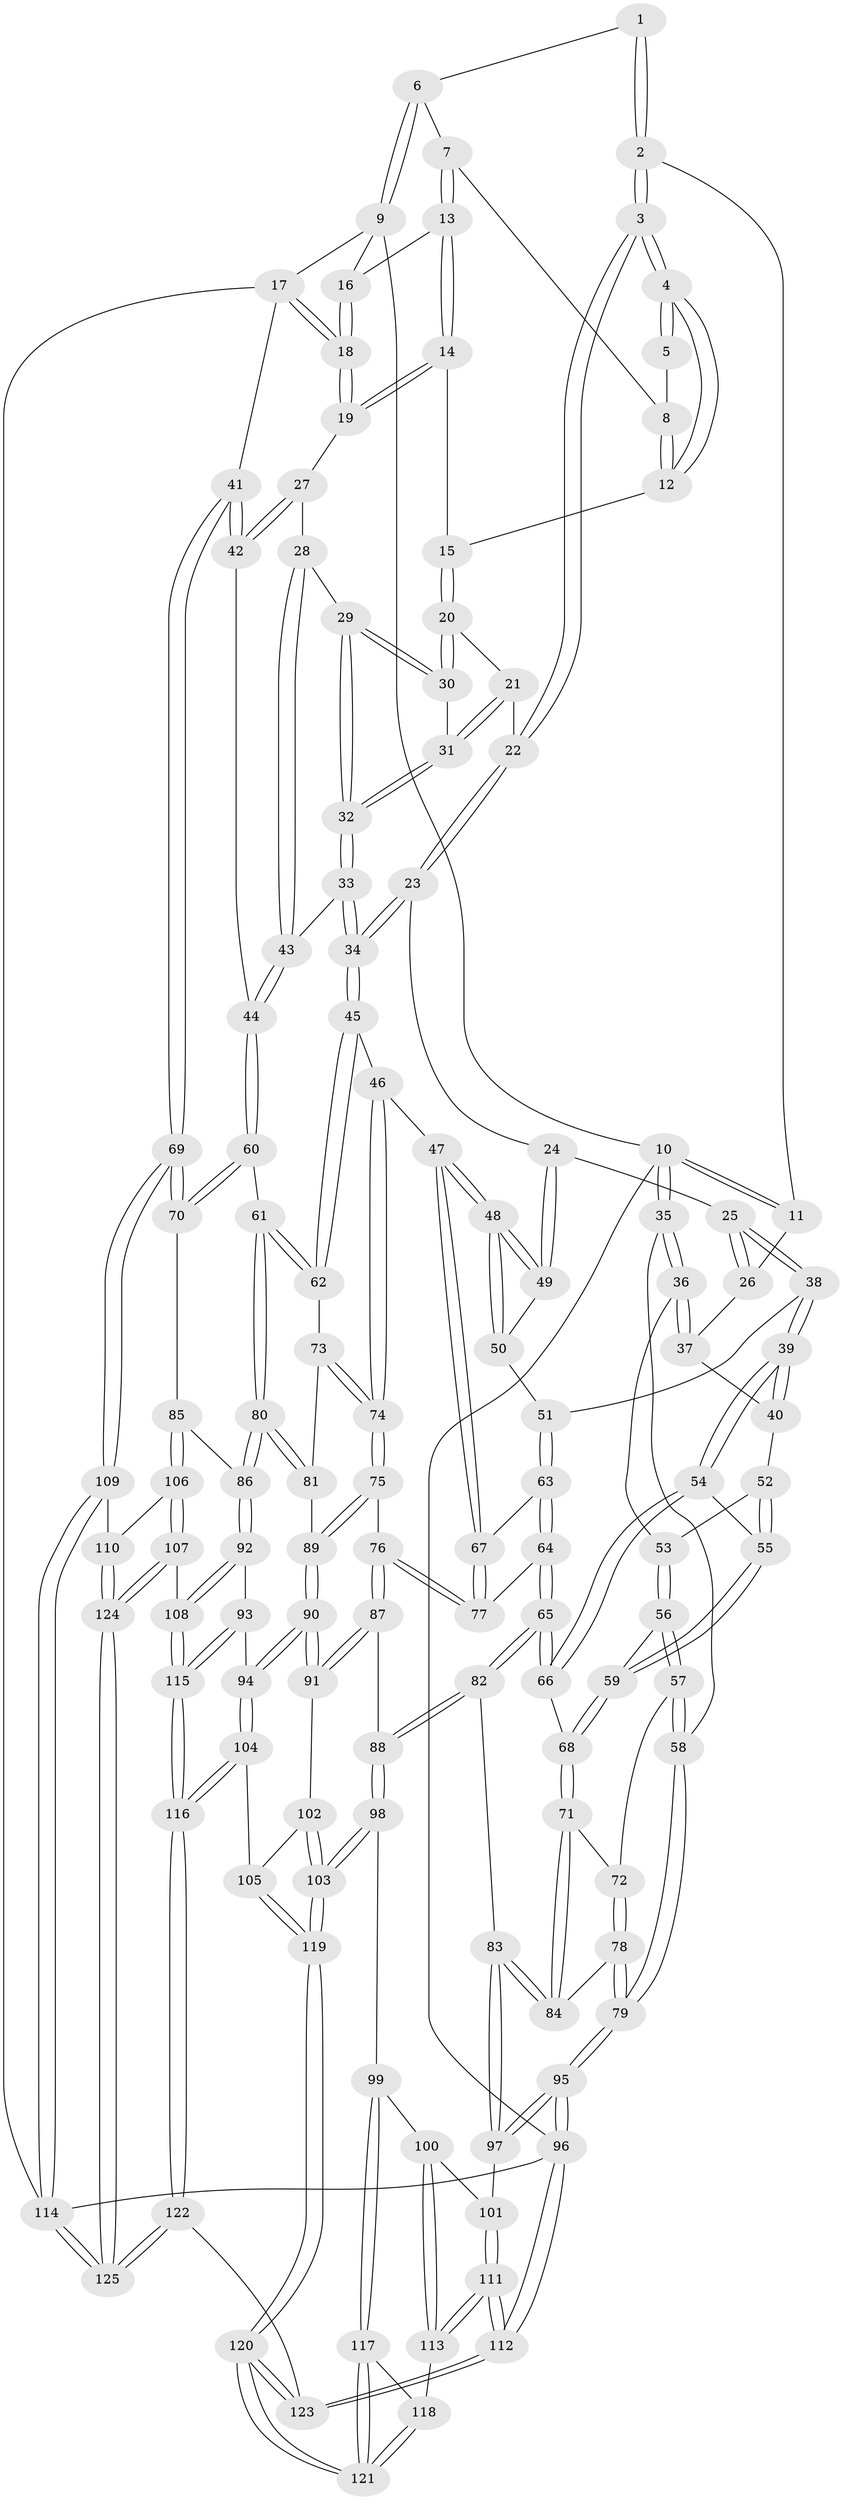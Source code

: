 // Generated by graph-tools (version 1.1) at 2025/03/03/09/25 03:03:14]
// undirected, 125 vertices, 309 edges
graph export_dot {
graph [start="1"]
  node [color=gray90,style=filled];
  1 [pos="+0.7853081978475827+0"];
  2 [pos="+0.38515003080294025+0"];
  3 [pos="+0.5153399291886105+0.0933895373834539"];
  4 [pos="+0.5251152676371355+0.09318970951435039"];
  5 [pos="+0.7612778584165518+0.04546306302130574"];
  6 [pos="+1+0"];
  7 [pos="+0.8493252417466808+0.0868585282022311"];
  8 [pos="+0.7628172422609674+0.04807800730699239"];
  9 [pos="+1+0"];
  10 [pos="+0+0"];
  11 [pos="+0.35941374058124387+0"];
  12 [pos="+0.7439295203071038+0.14759602919434336"];
  13 [pos="+0.8718664020347793+0.12362558505508917"];
  14 [pos="+0.8259557345152264+0.20252545487820015"];
  15 [pos="+0.7474727067854232+0.1562804782945012"];
  16 [pos="+0.8900275935782267+0.12291885517104321"];
  17 [pos="+1+0.20620212141549948"];
  18 [pos="+1+0.2068811658213115"];
  19 [pos="+0.8404544895640459+0.2905369761890248"];
  20 [pos="+0.6683292999505115+0.24199110124177467"];
  21 [pos="+0.6463492947975255+0.23910661089545757"];
  22 [pos="+0.5302995878748082+0.17038560132365882"];
  23 [pos="+0.4715660924654939+0.3235147525591676"];
  24 [pos="+0.34515442337564817+0.33741824560696515"];
  25 [pos="+0.2995031381095744+0.3267858734686411"];
  26 [pos="+0.1987726498545111+0.22266092231232257"];
  27 [pos="+0.8206674948620932+0.31874789715257706"];
  28 [pos="+0.7974699796599585+0.32548747356756036"];
  29 [pos="+0.782091383471798+0.32015831400978234"];
  30 [pos="+0.7704430528757789+0.3140765495681025"];
  31 [pos="+0.6321831952152115+0.34082805980035874"];
  32 [pos="+0.6062160080045466+0.39190132156287405"];
  33 [pos="+0.5767859017922734+0.428709578465867"];
  34 [pos="+0.543699502796519+0.4356524915604914"];
  35 [pos="+0+0.24121534910837245"];
  36 [pos="+0+0.2557560084276878"];
  37 [pos="+0.09676758293527696+0.2565344379513296"];
  38 [pos="+0.24619673547081514+0.4762259439569992"];
  39 [pos="+0.23422641598020835+0.48234939479340805"];
  40 [pos="+0.1491321681860146+0.45159554267132695"];
  41 [pos="+1+0.5942756421392639"];
  42 [pos="+0.9247187127147918+0.47492646022563345"];
  43 [pos="+0.7177725737960375+0.4644177290585138"];
  44 [pos="+0.7379665857455511+0.5059776676596731"];
  45 [pos="+0.5291362463180632+0.47577972621340836"];
  46 [pos="+0.510979849594774+0.4942093153110966"];
  47 [pos="+0.4314593108176588+0.525185146888563"];
  48 [pos="+0.43142654620609955+0.5251654320202114"];
  49 [pos="+0.35917546318575666+0.4057250574698192"];
  50 [pos="+0.3388680677621747+0.4979177014881495"];
  51 [pos="+0.2980303394469217+0.5038366525428987"];
  52 [pos="+0.10950908504676979+0.48622617826445136"];
  53 [pos="+0.09894482230743884+0.4938644212674824"];
  54 [pos="+0.2268787241047491+0.5033341961679867"];
  55 [pos="+0.17380091262199338+0.5370528768167078"];
  56 [pos="+0.07903581702712151+0.5360711357285156"];
  57 [pos="+0.07664906263067942+0.5377740947037978"];
  58 [pos="+0+0.5173430315556582"];
  59 [pos="+0.1481084142027259+0.5613763629522391"];
  60 [pos="+0.7377875286355665+0.5086209308665343"];
  61 [pos="+0.7105654068264824+0.5942447098135955"];
  62 [pos="+0.6087796822588672+0.562705059387316"];
  63 [pos="+0.31503608032044644+0.5833133520974472"];
  64 [pos="+0.27855798599000925+0.6402737650789444"];
  65 [pos="+0.2709210534179749+0.64732421412954"];
  66 [pos="+0.23138779892988195+0.6083037360972466"];
  67 [pos="+0.41222304932041487+0.5640937683580445"];
  68 [pos="+0.16994907352577132+0.6059738455786222"];
  69 [pos="+1+0.6316556419550484"];
  70 [pos="+0.9726256466479379+0.6583221690118937"];
  71 [pos="+0.1242492523826795+0.647789524007745"];
  72 [pos="+0.07894665874721778+0.5793434137188634"];
  73 [pos="+0.5938149498689759+0.6098067518631051"];
  74 [pos="+0.5247329626076904+0.6583198309498893"];
  75 [pos="+0.5245533993583965+0.6590615989287789"];
  76 [pos="+0.43284226077870114+0.6714369964744931"];
  77 [pos="+0.4138535391225958+0.6242449599069844"];
  78 [pos="+0.003425260654023044+0.6696385669621281"];
  79 [pos="+0+0.69758483859664"];
  80 [pos="+0.7303293390169987+0.6817678802601951"];
  81 [pos="+0.6449235133154688+0.6682014188033882"];
  82 [pos="+0.27079488511885796+0.7282104441966387"];
  83 [pos="+0.1385108102006773+0.7270860693223238"];
  84 [pos="+0.11492627241096069+0.6897874761866615"];
  85 [pos="+0.7783786013846592+0.7219313121711683"];
  86 [pos="+0.7565854965544968+0.7193820614750774"];
  87 [pos="+0.40918610429499674+0.7131950763461302"];
  88 [pos="+0.2714123113885215+0.7289430784367801"];
  89 [pos="+0.5425062195853755+0.681647238895878"];
  90 [pos="+0.5548697993896834+0.7997257339961824"];
  91 [pos="+0.4446080024996546+0.7781621351787723"];
  92 [pos="+0.6979207292459781+0.7785349906145864"];
  93 [pos="+0.563053947636063+0.8042888049323415"];
  94 [pos="+0.5570598715931194+0.8020492392397457"];
  95 [pos="+0+0.8657023221447908"];
  96 [pos="+0+1"];
  97 [pos="+0.1039100311923311+0.7904266236187958"];
  98 [pos="+0.27751717252754476+0.7905679616640026"];
  99 [pos="+0.23206891952562286+0.8426386144545895"];
  100 [pos="+0.12230345030410263+0.819034989405424"];
  101 [pos="+0.11683663906627373+0.8125908972269743"];
  102 [pos="+0.43036040836258094+0.7987543933208268"];
  103 [pos="+0.34457909601067666+0.8532116378244708"];
  104 [pos="+0.47787469738458666+0.8990455715742198"];
  105 [pos="+0.4491013621246739+0.8824931126348485"];
  106 [pos="+0.8096392068579046+0.8072303211970204"];
  107 [pos="+0.7621233351304292+0.9441284892138921"];
  108 [pos="+0.7024902527134781+0.8990939703553548"];
  109 [pos="+1+0.801871512342679"];
  110 [pos="+0.8735053489479344+0.8969750272186735"];
  111 [pos="+0+1"];
  112 [pos="+0+1"];
  113 [pos="+0.14533016988589315+0.9173624611895453"];
  114 [pos="+1+1"];
  115 [pos="+0.6035687616812929+0.9584343339886173"];
  116 [pos="+0.5074902106304303+1"];
  117 [pos="+0.22670664098545504+0.8609954236301571"];
  118 [pos="+0.15371934469976078+0.9156460218833825"];
  119 [pos="+0.35300472112822134+0.8882253333378464"];
  120 [pos="+0.3279202317051799+1"];
  121 [pos="+0.2819673475345056+0.9819627408171574"];
  122 [pos="+0.5036807952022964+1"];
  123 [pos="+0.36775488377989535+1"];
  124 [pos="+0.8102205535747924+1"];
  125 [pos="+0.8374397220827084+1"];
  1 -- 2;
  1 -- 2;
  1 -- 6;
  2 -- 3;
  2 -- 3;
  2 -- 11;
  3 -- 4;
  3 -- 4;
  3 -- 22;
  3 -- 22;
  4 -- 5;
  4 -- 5;
  4 -- 12;
  4 -- 12;
  5 -- 8;
  6 -- 7;
  6 -- 9;
  6 -- 9;
  7 -- 8;
  7 -- 13;
  7 -- 13;
  8 -- 12;
  8 -- 12;
  9 -- 10;
  9 -- 16;
  9 -- 17;
  10 -- 11;
  10 -- 11;
  10 -- 35;
  10 -- 35;
  10 -- 96;
  11 -- 26;
  12 -- 15;
  13 -- 14;
  13 -- 14;
  13 -- 16;
  14 -- 15;
  14 -- 19;
  14 -- 19;
  15 -- 20;
  15 -- 20;
  16 -- 18;
  16 -- 18;
  17 -- 18;
  17 -- 18;
  17 -- 41;
  17 -- 114;
  18 -- 19;
  18 -- 19;
  19 -- 27;
  20 -- 21;
  20 -- 30;
  20 -- 30;
  21 -- 22;
  21 -- 31;
  21 -- 31;
  22 -- 23;
  22 -- 23;
  23 -- 24;
  23 -- 34;
  23 -- 34;
  24 -- 25;
  24 -- 49;
  24 -- 49;
  25 -- 26;
  25 -- 26;
  25 -- 38;
  25 -- 38;
  26 -- 37;
  27 -- 28;
  27 -- 42;
  27 -- 42;
  28 -- 29;
  28 -- 43;
  28 -- 43;
  29 -- 30;
  29 -- 30;
  29 -- 32;
  29 -- 32;
  30 -- 31;
  31 -- 32;
  31 -- 32;
  32 -- 33;
  32 -- 33;
  33 -- 34;
  33 -- 34;
  33 -- 43;
  34 -- 45;
  34 -- 45;
  35 -- 36;
  35 -- 36;
  35 -- 58;
  36 -- 37;
  36 -- 37;
  36 -- 53;
  37 -- 40;
  38 -- 39;
  38 -- 39;
  38 -- 51;
  39 -- 40;
  39 -- 40;
  39 -- 54;
  39 -- 54;
  40 -- 52;
  41 -- 42;
  41 -- 42;
  41 -- 69;
  41 -- 69;
  42 -- 44;
  43 -- 44;
  43 -- 44;
  44 -- 60;
  44 -- 60;
  45 -- 46;
  45 -- 62;
  45 -- 62;
  46 -- 47;
  46 -- 74;
  46 -- 74;
  47 -- 48;
  47 -- 48;
  47 -- 67;
  47 -- 67;
  48 -- 49;
  48 -- 49;
  48 -- 50;
  48 -- 50;
  49 -- 50;
  50 -- 51;
  51 -- 63;
  51 -- 63;
  52 -- 53;
  52 -- 55;
  52 -- 55;
  53 -- 56;
  53 -- 56;
  54 -- 55;
  54 -- 66;
  54 -- 66;
  55 -- 59;
  55 -- 59;
  56 -- 57;
  56 -- 57;
  56 -- 59;
  57 -- 58;
  57 -- 58;
  57 -- 72;
  58 -- 79;
  58 -- 79;
  59 -- 68;
  59 -- 68;
  60 -- 61;
  60 -- 70;
  60 -- 70;
  61 -- 62;
  61 -- 62;
  61 -- 80;
  61 -- 80;
  62 -- 73;
  63 -- 64;
  63 -- 64;
  63 -- 67;
  64 -- 65;
  64 -- 65;
  64 -- 77;
  65 -- 66;
  65 -- 66;
  65 -- 82;
  65 -- 82;
  66 -- 68;
  67 -- 77;
  67 -- 77;
  68 -- 71;
  68 -- 71;
  69 -- 70;
  69 -- 70;
  69 -- 109;
  69 -- 109;
  70 -- 85;
  71 -- 72;
  71 -- 84;
  71 -- 84;
  72 -- 78;
  72 -- 78;
  73 -- 74;
  73 -- 74;
  73 -- 81;
  74 -- 75;
  74 -- 75;
  75 -- 76;
  75 -- 89;
  75 -- 89;
  76 -- 77;
  76 -- 77;
  76 -- 87;
  76 -- 87;
  78 -- 79;
  78 -- 79;
  78 -- 84;
  79 -- 95;
  79 -- 95;
  80 -- 81;
  80 -- 81;
  80 -- 86;
  80 -- 86;
  81 -- 89;
  82 -- 83;
  82 -- 88;
  82 -- 88;
  83 -- 84;
  83 -- 84;
  83 -- 97;
  83 -- 97;
  85 -- 86;
  85 -- 106;
  85 -- 106;
  86 -- 92;
  86 -- 92;
  87 -- 88;
  87 -- 91;
  87 -- 91;
  88 -- 98;
  88 -- 98;
  89 -- 90;
  89 -- 90;
  90 -- 91;
  90 -- 91;
  90 -- 94;
  90 -- 94;
  91 -- 102;
  92 -- 93;
  92 -- 108;
  92 -- 108;
  93 -- 94;
  93 -- 115;
  93 -- 115;
  94 -- 104;
  94 -- 104;
  95 -- 96;
  95 -- 96;
  95 -- 97;
  95 -- 97;
  96 -- 112;
  96 -- 112;
  96 -- 114;
  97 -- 101;
  98 -- 99;
  98 -- 103;
  98 -- 103;
  99 -- 100;
  99 -- 117;
  99 -- 117;
  100 -- 101;
  100 -- 113;
  100 -- 113;
  101 -- 111;
  101 -- 111;
  102 -- 103;
  102 -- 103;
  102 -- 105;
  103 -- 119;
  103 -- 119;
  104 -- 105;
  104 -- 116;
  104 -- 116;
  105 -- 119;
  105 -- 119;
  106 -- 107;
  106 -- 107;
  106 -- 110;
  107 -- 108;
  107 -- 124;
  107 -- 124;
  108 -- 115;
  108 -- 115;
  109 -- 110;
  109 -- 114;
  109 -- 114;
  110 -- 124;
  110 -- 124;
  111 -- 112;
  111 -- 112;
  111 -- 113;
  111 -- 113;
  112 -- 123;
  112 -- 123;
  113 -- 118;
  114 -- 125;
  114 -- 125;
  115 -- 116;
  115 -- 116;
  116 -- 122;
  116 -- 122;
  117 -- 118;
  117 -- 121;
  117 -- 121;
  118 -- 121;
  118 -- 121;
  119 -- 120;
  119 -- 120;
  120 -- 121;
  120 -- 121;
  120 -- 123;
  120 -- 123;
  122 -- 123;
  122 -- 125;
  122 -- 125;
  124 -- 125;
  124 -- 125;
}
